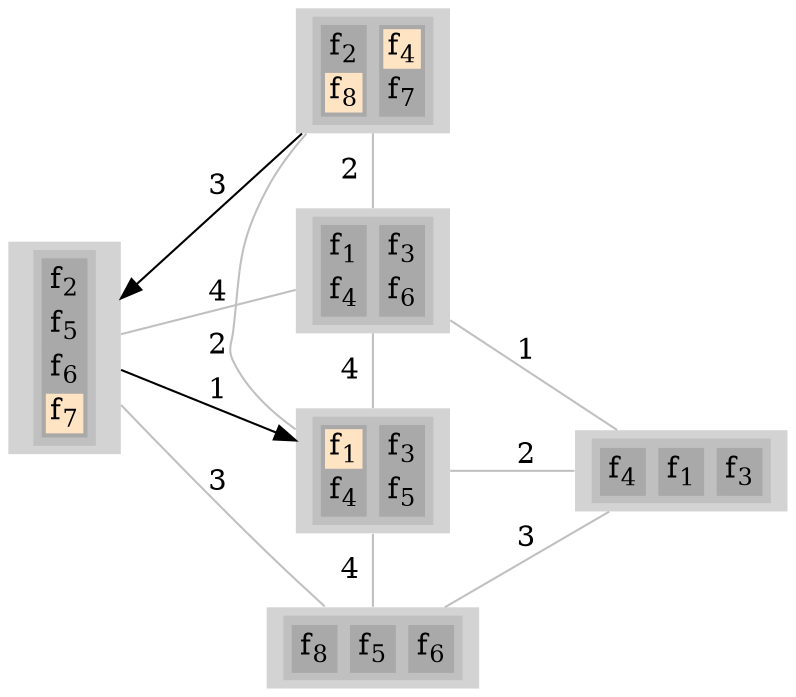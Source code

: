 digraph G
{
ranksep = "equally"
rankdir = LR
node [shape=none]
{rank = same; 1; };
{rank = same; 2; 3; 5; 6; };
{rank = same; 4; };
2[style=filled
label=<
<TABLE BORDER="0" BGCOLOR="grey">
<TR>
<TD>
<TABLE BORDER="0" BGCOLOR="darkgrey">
<TR><TD PORT="f2" BGCOLOR="darkgrey">f<SUB>2</SUB></TD></TR>
<TR><TD PORT="f8" BGCOLOR="bisque">f<SUB>8</SUB></TD></TR>
</TABLE>
</TD>
<TD>
<TABLE BORDER="0" BGCOLOR="darkgrey">
<TR><TD PORT="f4" BGCOLOR="bisque">f<SUB>4</SUB></TD></TR>
<TR><TD PORT="f7" BGCOLOR="darkgrey">f<SUB>7</SUB></TD></TR>
</TABLE>
</TD>
</TR>
</TABLE>>]

1[style=filled
label=<
<TABLE BORDER="0" BGCOLOR="grey">
<TR>
<TD>
<TABLE BORDER="0" BGCOLOR="darkgrey">
<TR><TD PORT="f2" BGCOLOR="darkgrey">f<SUB>2</SUB></TD></TR>
<TR><TD PORT="f5" BGCOLOR="darkgrey">f<SUB>5</SUB></TD></TR>
<TR><TD PORT="f6" BGCOLOR="darkgrey">f<SUB>6</SUB></TD></TR>
<TR><TD PORT="f7" BGCOLOR="bisque">f<SUB>7</SUB></TD></TR>
</TABLE>
</TD>
</TR>
</TABLE>>]

5[style=filled
label=<
<TABLE BORDER="0" BGCOLOR="grey">
<TR>
<TD>
<TABLE BORDER="0" BGCOLOR="darkgrey">
<TR><TD PORT="f1" BGCOLOR="bisque">f<SUB>1</SUB></TD></TR>
<TR><TD PORT="f4" BGCOLOR="darkgrey">f<SUB>4</SUB></TD></TR>
</TABLE>
</TD>
<TD>
<TABLE BORDER="0" BGCOLOR="darkgrey">
<TR><TD PORT="f3" BGCOLOR="darkgrey">f<SUB>3</SUB></TD></TR>
<TR><TD PORT="f5" BGCOLOR="darkgrey">f<SUB>5</SUB></TD></TR>
</TABLE>
</TD>
</TR>
</TABLE>>]

2[style=filled
label=<
<TABLE BORDER="0" BGCOLOR="grey">
<TR>
<TD>
<TABLE BORDER="0" BGCOLOR="darkgrey">
<TR><TD PORT="f2" BGCOLOR="darkgrey">f<SUB>2</SUB></TD></TR>
<TR><TD PORT="f8" BGCOLOR="bisque">f<SUB>8</SUB></TD></TR>
</TABLE>
</TD>
<TD>
<TABLE BORDER="0" BGCOLOR="darkgrey">
<TR><TD PORT="f4" BGCOLOR="bisque">f<SUB>4</SUB></TD></TR>
<TR><TD PORT="f7" BGCOLOR="darkgrey">f<SUB>7</SUB></TD></TR>
</TABLE>
</TD>
</TR>
</TABLE>>]

3[style=filled
label=<
<TABLE BORDER="0" BGCOLOR="grey">
<TR>
<TD>
<TABLE BORDER="0" BGCOLOR="darkgrey">
<TR><TD PORT="f1" BGCOLOR="darkgrey">f<SUB>1</SUB></TD></TR>
<TR><TD PORT="f4" BGCOLOR="darkgrey">f<SUB>4</SUB></TD></TR>
</TABLE>
</TD>
<TD>
<TABLE BORDER="0" BGCOLOR="darkgrey">
<TR><TD PORT="f3" BGCOLOR="darkgrey">f<SUB>3</SUB></TD></TR>
<TR><TD PORT="f6" BGCOLOR="darkgrey">f<SUB>6</SUB></TD></TR>
</TABLE>
</TD>
</TR>
</TABLE>>]

6[style=filled
label=<
<TABLE BORDER="0" BGCOLOR="grey">
<TR>
<TD>
<TABLE BORDER="0" BGCOLOR="darkgrey">
<TR><TD PORT="f8" BGCOLOR="darkgrey">f<SUB>8</SUB></TD></TR>
</TABLE>
</TD>
<TD>
<TABLE BORDER="0" BGCOLOR="darkgrey">
<TR><TD PORT="f5" BGCOLOR="darkgrey">f<SUB>5</SUB></TD></TR>
</TABLE>
</TD>
<TD>
<TABLE BORDER="0" BGCOLOR="darkgrey">
<TR><TD PORT="f6" BGCOLOR="darkgrey">f<SUB>6</SUB></TD></TR>
</TABLE>
</TD>
</TR>
</TABLE>>]

4[style=filled
label=<
<TABLE BORDER="0" BGCOLOR="grey">
<TR>
<TD>
<TABLE BORDER="0" BGCOLOR="darkgrey">
<TR><TD PORT="f4" BGCOLOR="darkgrey">f<SUB>4</SUB></TD></TR>
</TABLE>
</TD>
<TD>
<TABLE BORDER="0" BGCOLOR="darkgrey">
<TR><TD PORT="f1" BGCOLOR="darkgrey">f<SUB>1</SUB></TD></TR>
</TABLE>
</TD>
<TD>
<TABLE BORDER="0" BGCOLOR="darkgrey">
<TR><TD PORT="f3" BGCOLOR="darkgrey">f<SUB>3</SUB></TD></TR>
</TABLE>
</TD>
</TR>
</TABLE>>]

1 -> 5[label="1" color="black"]
2 -> 1[label="3" color="black"]
1 -> 3[label="4" color="grey" dir = none]
1 -> 6[label="3" color="grey" dir = none]
2 -> 3[label="2" color="grey" dir = none]
2 -> 5[label="2" color="grey" dir = none]
3 -> 4[label="1" color="grey" dir = none]
3 -> 5[label="4" color="grey" dir = none]
4 -> 5[label="2" color="grey" dir = none]
4 -> 6[label="3" color="grey" dir = none]
5 -> 6[label="4" color="grey" dir = none]
}